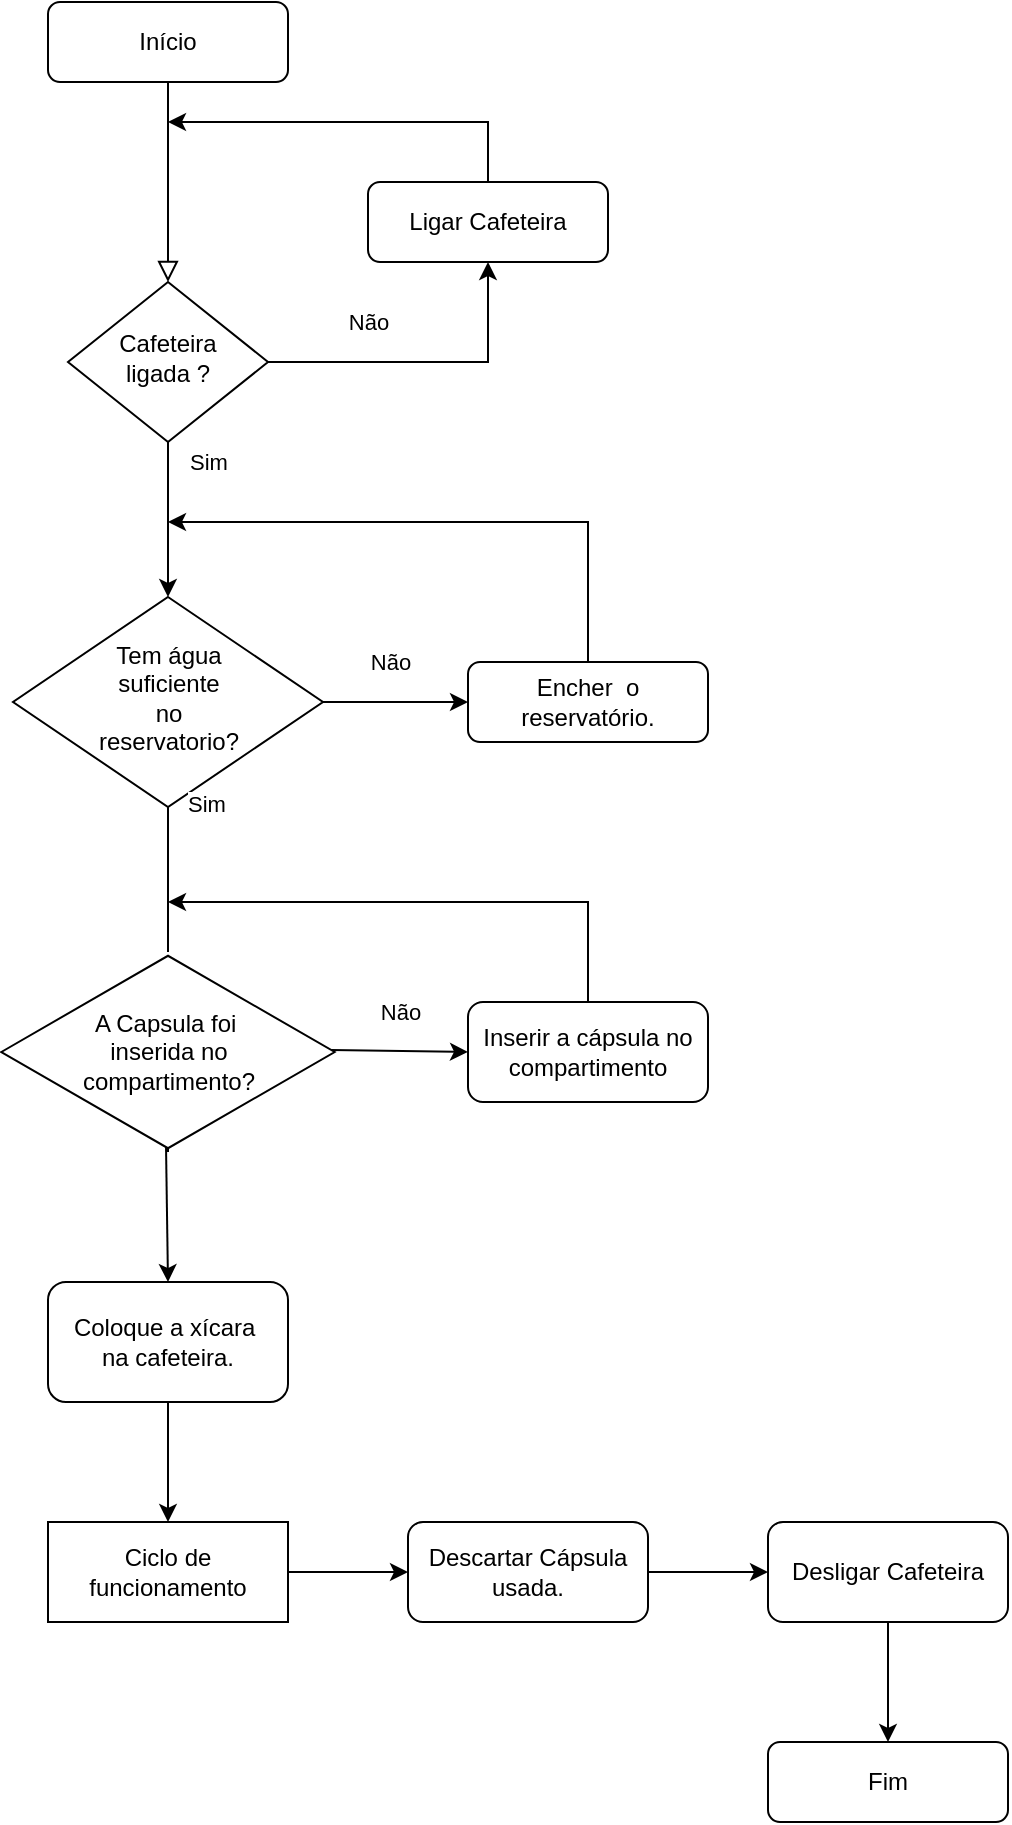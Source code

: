 <mxfile version="16.0.0" type="device"><diagram id="C5RBs43oDa-KdzZeNtuy" name="Page-1"><mxGraphModel dx="1102" dy="865" grid="1" gridSize="10" guides="1" tooltips="1" connect="1" arrows="1" fold="1" page="1" pageScale="1" pageWidth="827" pageHeight="1169" math="0" shadow="0"><root><mxCell id="WIyWlLk6GJQsqaUBKTNV-0"/><mxCell id="WIyWlLk6GJQsqaUBKTNV-1" parent="WIyWlLk6GJQsqaUBKTNV-0"/><mxCell id="WIyWlLk6GJQsqaUBKTNV-2" value="" style="rounded=0;html=1;jettySize=auto;orthogonalLoop=1;fontSize=11;endArrow=block;endFill=0;endSize=8;strokeWidth=1;shadow=0;labelBackgroundColor=none;edgeStyle=orthogonalEdgeStyle;" parent="WIyWlLk6GJQsqaUBKTNV-1" source="WIyWlLk6GJQsqaUBKTNV-3" target="WIyWlLk6GJQsqaUBKTNV-6" edge="1"><mxGeometry relative="1" as="geometry"/></mxCell><mxCell id="WIyWlLk6GJQsqaUBKTNV-3" value="Início" style="rounded=1;whiteSpace=wrap;html=1;fontSize=12;glass=0;strokeWidth=1;shadow=0;" parent="WIyWlLk6GJQsqaUBKTNV-1" vertex="1"><mxGeometry x="160" y="80" width="120" height="40" as="geometry"/></mxCell><mxCell id="WIyWlLk6GJQsqaUBKTNV-6" value="Cafeteira&lt;br&gt;ligada ?" style="rhombus;whiteSpace=wrap;html=1;shadow=0;fontFamily=Helvetica;fontSize=12;align=center;strokeWidth=1;spacing=6;spacingTop=-4;" parent="WIyWlLk6GJQsqaUBKTNV-1" vertex="1"><mxGeometry x="170" y="220" width="100" height="80" as="geometry"/></mxCell><mxCell id="WIyWlLk6GJQsqaUBKTNV-7" value="Ligar Cafeteira" style="rounded=1;whiteSpace=wrap;html=1;fontSize=12;glass=0;strokeWidth=1;shadow=0;" parent="WIyWlLk6GJQsqaUBKTNV-1" vertex="1"><mxGeometry x="320" y="170" width="120" height="40" as="geometry"/></mxCell><mxCell id="WIyWlLk6GJQsqaUBKTNV-10" value="Tem água&lt;br&gt;suficiente&lt;br&gt;no &lt;br&gt;reservatorio?" style="rhombus;whiteSpace=wrap;html=1;shadow=0;fontFamily=Helvetica;fontSize=12;align=center;strokeWidth=1;spacing=6;spacingTop=-4;" parent="WIyWlLk6GJQsqaUBKTNV-1" vertex="1"><mxGeometry x="142.5" y="377.5" width="155" height="105" as="geometry"/></mxCell><mxCell id="WIyWlLk6GJQsqaUBKTNV-12" value="Encher&amp;nbsp; o reservatório." style="rounded=1;whiteSpace=wrap;html=1;fontSize=12;glass=0;strokeWidth=1;shadow=0;" parent="WIyWlLk6GJQsqaUBKTNV-1" vertex="1"><mxGeometry x="370" y="410" width="120" height="40" as="geometry"/></mxCell><mxCell id="3JNOeIAWtPy8pJB6_BqE-0" value="" style="endArrow=classic;html=1;rounded=0;" parent="WIyWlLk6GJQsqaUBKTNV-1" edge="1"><mxGeometry width="50" height="50" relative="1" as="geometry"><mxPoint x="380" y="170" as="sourcePoint"/><mxPoint x="220" y="140" as="targetPoint"/><Array as="points"><mxPoint x="380" y="140"/><mxPoint x="350" y="140"/><mxPoint x="300" y="140"/></Array></mxGeometry></mxCell><mxCell id="3JNOeIAWtPy8pJB6_BqE-1" value="" style="endArrow=classic;html=1;rounded=0;entryX=0.5;entryY=1;entryDx=0;entryDy=0;exitX=1;exitY=0.5;exitDx=0;exitDy=0;" parent="WIyWlLk6GJQsqaUBKTNV-1" source="WIyWlLk6GJQsqaUBKTNV-6" target="WIyWlLk6GJQsqaUBKTNV-7" edge="1"><mxGeometry relative="1" as="geometry"><mxPoint x="270" y="280" as="sourcePoint"/><mxPoint x="370" y="280" as="targetPoint"/><Array as="points"><mxPoint x="380" y="260"/></Array></mxGeometry></mxCell><mxCell id="3JNOeIAWtPy8pJB6_BqE-2" value="Não" style="edgeLabel;resizable=0;html=1;align=center;verticalAlign=middle;" parent="3JNOeIAWtPy8pJB6_BqE-1" connectable="0" vertex="1"><mxGeometry relative="1" as="geometry"><mxPoint x="-30" y="-20" as="offset"/></mxGeometry></mxCell><mxCell id="3JNOeIAWtPy8pJB6_BqE-3" value="" style="endArrow=classic;html=1;rounded=0;exitX=0.5;exitY=1;exitDx=0;exitDy=0;entryX=0.5;entryY=0;entryDx=0;entryDy=0;" parent="WIyWlLk6GJQsqaUBKTNV-1" source="WIyWlLk6GJQsqaUBKTNV-6" target="WIyWlLk6GJQsqaUBKTNV-10" edge="1"><mxGeometry relative="1" as="geometry"><mxPoint x="330" y="430" as="sourcePoint"/><mxPoint x="430" y="430" as="targetPoint"/></mxGeometry></mxCell><mxCell id="3JNOeIAWtPy8pJB6_BqE-4" value="Sim" style="edgeLabel;resizable=0;html=1;align=center;verticalAlign=middle;" parent="3JNOeIAWtPy8pJB6_BqE-3" connectable="0" vertex="1"><mxGeometry relative="1" as="geometry"><mxPoint x="20" y="-29" as="offset"/></mxGeometry></mxCell><mxCell id="3JNOeIAWtPy8pJB6_BqE-6" value="" style="endArrow=classic;html=1;rounded=0;entryX=0;entryY=0.5;entryDx=0;entryDy=0;exitX=1;exitY=0.5;exitDx=0;exitDy=0;" parent="WIyWlLk6GJQsqaUBKTNV-1" source="WIyWlLk6GJQsqaUBKTNV-10" target="WIyWlLk6GJQsqaUBKTNV-12" edge="1"><mxGeometry relative="1" as="geometry"><mxPoint x="297.5" y="502.5" as="sourcePoint"/><mxPoint x="370" y="503" as="targetPoint"/><Array as="points"/></mxGeometry></mxCell><mxCell id="3JNOeIAWtPy8pJB6_BqE-7" value="Não" style="edgeLabel;resizable=0;html=1;align=center;verticalAlign=middle;" parent="3JNOeIAWtPy8pJB6_BqE-6" connectable="0" vertex="1"><mxGeometry relative="1" as="geometry"><mxPoint x="-3" y="-20" as="offset"/></mxGeometry></mxCell><mxCell id="3JNOeIAWtPy8pJB6_BqE-8" value="" style="endArrow=classic;html=1;rounded=0;" parent="WIyWlLk6GJQsqaUBKTNV-1" edge="1"><mxGeometry width="50" height="50" relative="1" as="geometry"><mxPoint x="430" y="410" as="sourcePoint"/><mxPoint x="220" y="340" as="targetPoint"/><Array as="points"><mxPoint x="430" y="340"/><mxPoint x="320" y="340"/></Array></mxGeometry></mxCell><mxCell id="3JNOeIAWtPy8pJB6_BqE-9" value="" style="endArrow=classic;html=1;rounded=0;exitX=0.5;exitY=1;exitDx=0;exitDy=0;entryX=0.5;entryY=0;entryDx=0;entryDy=0;startArrow=none;" parent="WIyWlLk6GJQsqaUBKTNV-1" source="3JNOeIAWtPy8pJB6_BqE-12" edge="1"><mxGeometry relative="1" as="geometry"><mxPoint x="220" y="560" as="sourcePoint"/><mxPoint x="220" y="600" as="targetPoint"/><Array as="points"><mxPoint x="220" y="600"/></Array></mxGeometry></mxCell><mxCell id="3JNOeIAWtPy8pJB6_BqE-13" value="Inserir a cápsula no compartimento" style="rounded=1;whiteSpace=wrap;html=1;" parent="WIyWlLk6GJQsqaUBKTNV-1" vertex="1"><mxGeometry x="370" y="580" width="120" height="50" as="geometry"/></mxCell><mxCell id="3JNOeIAWtPy8pJB6_BqE-14" value="" style="endArrow=classic;html=1;rounded=0;exitX=0.99;exitY=0.49;exitDx=0;exitDy=0;exitPerimeter=0;entryX=0;entryY=0.5;entryDx=0;entryDy=0;" parent="WIyWlLk6GJQsqaUBKTNV-1" source="3JNOeIAWtPy8pJB6_BqE-12" target="3JNOeIAWtPy8pJB6_BqE-13" edge="1"><mxGeometry relative="1" as="geometry"><mxPoint x="310" y="650" as="sourcePoint"/><mxPoint x="370" y="650" as="targetPoint"/></mxGeometry></mxCell><mxCell id="3JNOeIAWtPy8pJB6_BqE-15" value="Não" style="edgeLabel;resizable=0;html=1;align=center;verticalAlign=middle;" parent="3JNOeIAWtPy8pJB6_BqE-14" connectable="0" vertex="1"><mxGeometry relative="1" as="geometry"><mxPoint y="-20" as="offset"/></mxGeometry></mxCell><mxCell id="3JNOeIAWtPy8pJB6_BqE-16" value="" style="endArrow=classic;html=1;rounded=0;" parent="WIyWlLk6GJQsqaUBKTNV-1" edge="1"><mxGeometry width="50" height="50" relative="1" as="geometry"><mxPoint x="430" y="580" as="sourcePoint"/><mxPoint x="220" y="530" as="targetPoint"/><Array as="points"><mxPoint x="430" y="530"/></Array></mxGeometry></mxCell><mxCell id="3JNOeIAWtPy8pJB6_BqE-26" style="edgeStyle=orthogonalEdgeStyle;rounded=0;orthogonalLoop=1;jettySize=auto;html=1;exitX=1;exitY=0.5;exitDx=0;exitDy=0;entryX=0;entryY=0.5;entryDx=0;entryDy=0;" parent="WIyWlLk6GJQsqaUBKTNV-1" source="3JNOeIAWtPy8pJB6_BqE-20" target="3JNOeIAWtPy8pJB6_BqE-21" edge="1"><mxGeometry relative="1" as="geometry"/></mxCell><mxCell id="3JNOeIAWtPy8pJB6_BqE-20" value="Ciclo de funcionamento" style="rounded=0;whiteSpace=wrap;html=1;" parent="WIyWlLk6GJQsqaUBKTNV-1" vertex="1"><mxGeometry x="160" y="840" width="120" height="50" as="geometry"/></mxCell><mxCell id="3JNOeIAWtPy8pJB6_BqE-27" style="edgeStyle=orthogonalEdgeStyle;rounded=0;orthogonalLoop=1;jettySize=auto;html=1;exitX=1;exitY=0.5;exitDx=0;exitDy=0;entryX=0;entryY=0.5;entryDx=0;entryDy=0;" parent="WIyWlLk6GJQsqaUBKTNV-1" source="3JNOeIAWtPy8pJB6_BqE-21" target="3JNOeIAWtPy8pJB6_BqE-24" edge="1"><mxGeometry relative="1" as="geometry"/></mxCell><mxCell id="3JNOeIAWtPy8pJB6_BqE-21" value="Descartar Cápsula usada." style="rounded=1;whiteSpace=wrap;html=1;" parent="WIyWlLk6GJQsqaUBKTNV-1" vertex="1"><mxGeometry x="340" y="840" width="120" height="50" as="geometry"/></mxCell><mxCell id="3JNOeIAWtPy8pJB6_BqE-28" style="edgeStyle=orthogonalEdgeStyle;rounded=0;orthogonalLoop=1;jettySize=auto;html=1;exitX=0.5;exitY=1;exitDx=0;exitDy=0;entryX=0.5;entryY=0;entryDx=0;entryDy=0;" parent="WIyWlLk6GJQsqaUBKTNV-1" source="3JNOeIAWtPy8pJB6_BqE-24" target="3JNOeIAWtPy8pJB6_BqE-25" edge="1"><mxGeometry relative="1" as="geometry"/></mxCell><mxCell id="3JNOeIAWtPy8pJB6_BqE-24" value="Desligar Cafeteira" style="rounded=1;whiteSpace=wrap;html=1;" parent="WIyWlLk6GJQsqaUBKTNV-1" vertex="1"><mxGeometry x="520" y="840" width="120" height="50" as="geometry"/></mxCell><mxCell id="3JNOeIAWtPy8pJB6_BqE-25" value="Fim" style="rounded=1;whiteSpace=wrap;html=1;" parent="WIyWlLk6GJQsqaUBKTNV-1" vertex="1"><mxGeometry x="520" y="950" width="120" height="40" as="geometry"/></mxCell><mxCell id="7Ak6yTSODET1ItUfMP-1-5" style="edgeStyle=orthogonalEdgeStyle;rounded=0;orthogonalLoop=1;jettySize=auto;html=1;exitX=0.5;exitY=1;exitDx=0;exitDy=0;" edge="1" parent="WIyWlLk6GJQsqaUBKTNV-1" source="7Ak6yTSODET1ItUfMP-1-0" target="3JNOeIAWtPy8pJB6_BqE-20"><mxGeometry relative="1" as="geometry"/></mxCell><mxCell id="7Ak6yTSODET1ItUfMP-1-0" value="Coloque a xícara&amp;nbsp;&lt;br&gt;na cafeteira." style="rounded=1;whiteSpace=wrap;html=1;" vertex="1" parent="WIyWlLk6GJQsqaUBKTNV-1"><mxGeometry x="160" y="720" width="120" height="60" as="geometry"/></mxCell><mxCell id="7Ak6yTSODET1ItUfMP-1-1" value="" style="endArrow=classic;html=1;rounded=0;exitX=0.494;exitY=0.97;exitDx=0;exitDy=0;exitPerimeter=0;entryX=0.5;entryY=0;entryDx=0;entryDy=0;" edge="1" parent="WIyWlLk6GJQsqaUBKTNV-1" source="3JNOeIAWtPy8pJB6_BqE-12" target="7Ak6yTSODET1ItUfMP-1-0"><mxGeometry width="50" height="50" relative="1" as="geometry"><mxPoint x="390" y="660" as="sourcePoint"/><mxPoint x="440" y="610" as="targetPoint"/></mxGeometry></mxCell><mxCell id="3JNOeIAWtPy8pJB6_BqE-12" value="A Capsula foi&amp;nbsp;&lt;br&gt;inserida no&lt;br&gt;compartimento?" style="html=1;whiteSpace=wrap;aspect=fixed;shape=isoRectangle;" parent="WIyWlLk6GJQsqaUBKTNV-1" vertex="1"><mxGeometry x="136.67" y="555" width="166.67" height="100" as="geometry"/></mxCell><mxCell id="7Ak6yTSODET1ItUfMP-1-2" value="" style="endArrow=none;html=1;rounded=0;exitX=0.5;exitY=1;exitDx=0;exitDy=0;entryX=0.5;entryY=0;entryDx=0;entryDy=0;" edge="1" parent="WIyWlLk6GJQsqaUBKTNV-1" source="WIyWlLk6GJQsqaUBKTNV-10" target="3JNOeIAWtPy8pJB6_BqE-12"><mxGeometry relative="1" as="geometry"><mxPoint x="220" y="482.5" as="sourcePoint"/><mxPoint x="220" y="600" as="targetPoint"/><Array as="points"/></mxGeometry></mxCell><mxCell id="7Ak6yTSODET1ItUfMP-1-3" value="Sim" style="edgeLabel;resizable=0;html=1;align=center;verticalAlign=middle;" connectable="0" vertex="1" parent="7Ak6yTSODET1ItUfMP-1-2"><mxGeometry relative="1" as="geometry"><mxPoint x="19" y="-38" as="offset"/></mxGeometry></mxCell></root></mxGraphModel></diagram></mxfile>